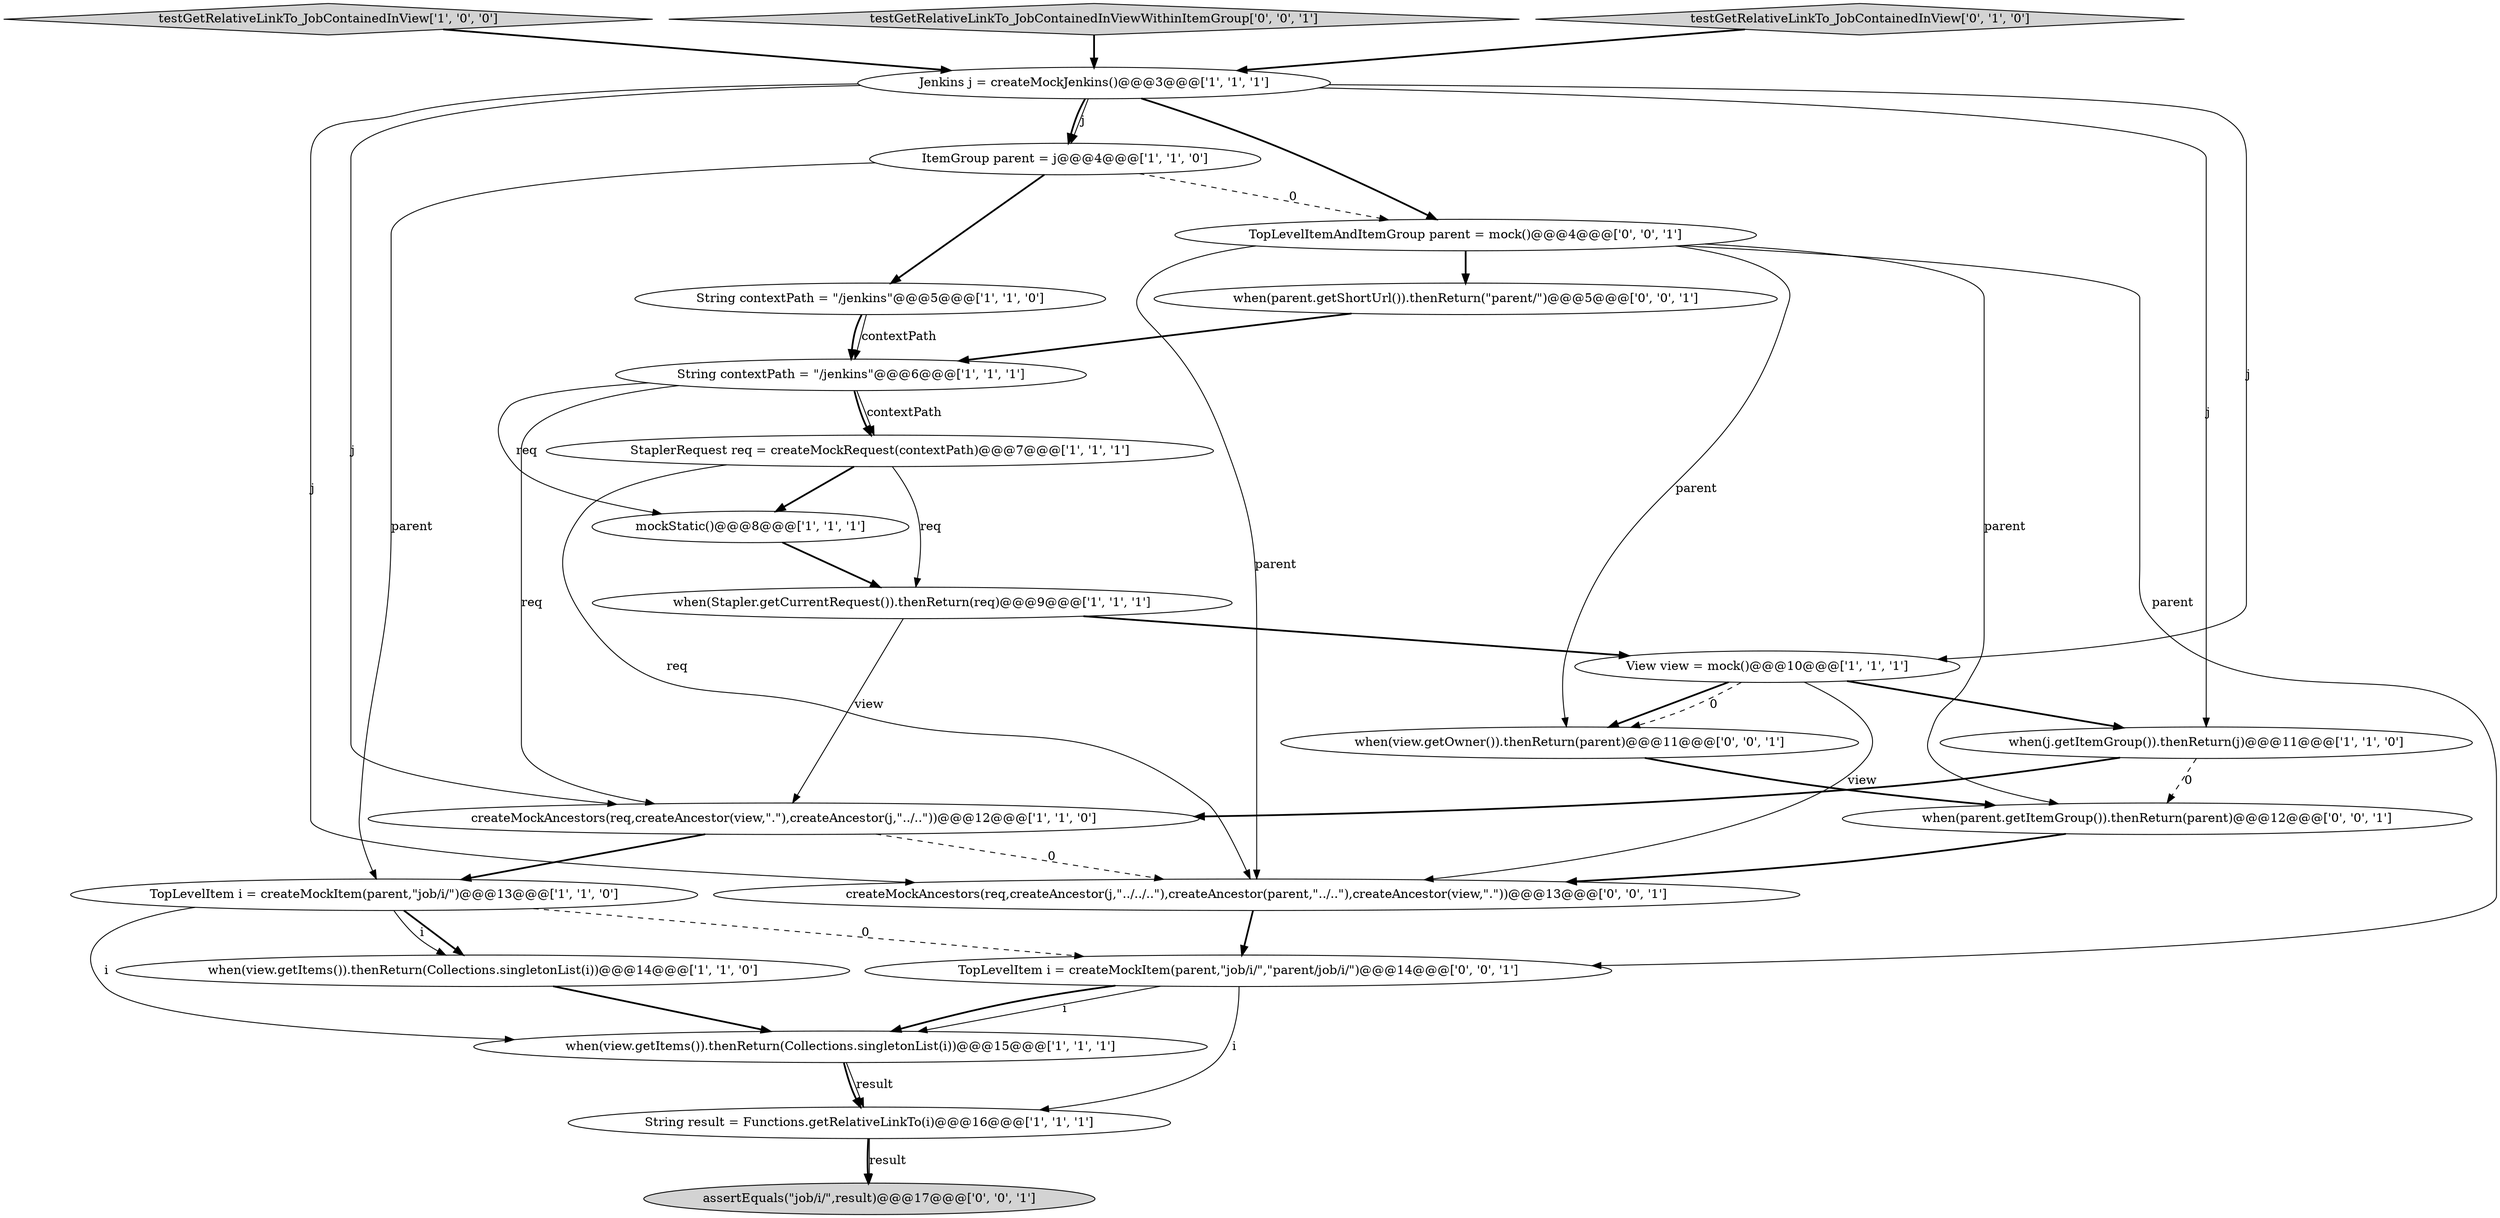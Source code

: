 digraph {
20 [style = filled, label = "when(view.getOwner()).thenReturn(parent)@@@11@@@['0', '0', '1']", fillcolor = white, shape = ellipse image = "AAA0AAABBB3BBB"];
21 [style = filled, label = "createMockAncestors(req,createAncestor(j,\"../../..\"),createAncestor(parent,\"../..\"),createAncestor(view,\".\"))@@@13@@@['0', '0', '1']", fillcolor = white, shape = ellipse image = "AAA0AAABBB3BBB"];
11 [style = filled, label = "String result = Functions.getRelativeLinkTo(i)@@@16@@@['1', '1', '1']", fillcolor = white, shape = ellipse image = "AAA0AAABBB1BBB"];
22 [style = filled, label = "TopLevelItem i = createMockItem(parent,\"job/i/\",\"parent/job/i/\")@@@14@@@['0', '0', '1']", fillcolor = white, shape = ellipse image = "AAA0AAABBB3BBB"];
6 [style = filled, label = "testGetRelativeLinkTo_JobContainedInView['1', '0', '0']", fillcolor = lightgray, shape = diamond image = "AAA0AAABBB1BBB"];
23 [style = filled, label = "when(parent.getItemGroup()).thenReturn(parent)@@@12@@@['0', '0', '1']", fillcolor = white, shape = ellipse image = "AAA0AAABBB3BBB"];
8 [style = filled, label = "TopLevelItem i = createMockItem(parent,\"job/i/\")@@@13@@@['1', '1', '0']", fillcolor = white, shape = ellipse image = "AAA0AAABBB1BBB"];
17 [style = filled, label = "when(parent.getShortUrl()).thenReturn(\"parent/\")@@@5@@@['0', '0', '1']", fillcolor = white, shape = ellipse image = "AAA0AAABBB3BBB"];
19 [style = filled, label = "testGetRelativeLinkTo_JobContainedInViewWithinItemGroup['0', '0', '1']", fillcolor = lightgray, shape = diamond image = "AAA0AAABBB3BBB"];
5 [style = filled, label = "when(view.getItems()).thenReturn(Collections.singletonList(i))@@@15@@@['1', '1', '1']", fillcolor = white, shape = ellipse image = "AAA0AAABBB1BBB"];
0 [style = filled, label = "StaplerRequest req = createMockRequest(contextPath)@@@7@@@['1', '1', '1']", fillcolor = white, shape = ellipse image = "AAA0AAABBB1BBB"];
2 [style = filled, label = "when(view.getItems()).thenReturn(Collections.singletonList(i))@@@14@@@['1', '1', '0']", fillcolor = white, shape = ellipse image = "AAA0AAABBB1BBB"];
3 [style = filled, label = "createMockAncestors(req,createAncestor(view,\".\"),createAncestor(j,\"../..\"))@@@12@@@['1', '1', '0']", fillcolor = white, shape = ellipse image = "AAA0AAABBB1BBB"];
16 [style = filled, label = "assertEquals(\"job/i/\",result)@@@17@@@['0', '0', '1']", fillcolor = lightgray, shape = ellipse image = "AAA0AAABBB3BBB"];
15 [style = filled, label = "testGetRelativeLinkTo_JobContainedInView['0', '1', '0']", fillcolor = lightgray, shape = diamond image = "AAA0AAABBB2BBB"];
4 [style = filled, label = "ItemGroup parent = j@@@4@@@['1', '1', '0']", fillcolor = white, shape = ellipse image = "AAA0AAABBB1BBB"];
18 [style = filled, label = "TopLevelItemAndItemGroup parent = mock()@@@4@@@['0', '0', '1']", fillcolor = white, shape = ellipse image = "AAA0AAABBB3BBB"];
13 [style = filled, label = "String contextPath = \"/jenkins\"@@@6@@@['1', '1', '1']", fillcolor = white, shape = ellipse image = "AAA0AAABBB1BBB"];
7 [style = filled, label = "when(Stapler.getCurrentRequest()).thenReturn(req)@@@9@@@['1', '1', '1']", fillcolor = white, shape = ellipse image = "AAA0AAABBB1BBB"];
14 [style = filled, label = "mockStatic()@@@8@@@['1', '1', '1']", fillcolor = white, shape = ellipse image = "AAA0AAABBB1BBB"];
9 [style = filled, label = "String contextPath = \"/jenkins\"@@@5@@@['1', '1', '0']", fillcolor = white, shape = ellipse image = "AAA0AAABBB1BBB"];
10 [style = filled, label = "when(j.getItemGroup()).thenReturn(j)@@@11@@@['1', '1', '0']", fillcolor = white, shape = ellipse image = "AAA0AAABBB1BBB"];
1 [style = filled, label = "View view = mock()@@@10@@@['1', '1', '1']", fillcolor = white, shape = ellipse image = "AAA0AAABBB1BBB"];
12 [style = filled, label = "Jenkins j = createMockJenkins()@@@3@@@['1', '1', '1']", fillcolor = white, shape = ellipse image = "AAA0AAABBB1BBB"];
4->9 [style = bold, label=""];
11->16 [style = bold, label=""];
4->18 [style = dashed, label="0"];
2->5 [style = bold, label=""];
7->1 [style = bold, label=""];
19->12 [style = bold, label=""];
3->21 [style = dashed, label="0"];
1->21 [style = solid, label="view"];
13->14 [style = solid, label="req"];
18->17 [style = bold, label=""];
1->20 [style = bold, label=""];
10->3 [style = bold, label=""];
23->21 [style = bold, label=""];
13->3 [style = solid, label="req"];
18->22 [style = solid, label="parent"];
12->4 [style = solid, label="j"];
22->5 [style = solid, label="i"];
22->5 [style = bold, label=""];
12->21 [style = solid, label="j"];
14->7 [style = bold, label=""];
1->20 [style = dashed, label="0"];
8->22 [style = dashed, label="0"];
0->14 [style = bold, label=""];
20->23 [style = bold, label=""];
12->3 [style = solid, label="j"];
12->4 [style = bold, label=""];
9->13 [style = solid, label="contextPath"];
11->16 [style = solid, label="result"];
8->2 [style = bold, label=""];
0->21 [style = solid, label="req"];
8->5 [style = solid, label="i"];
7->3 [style = solid, label="view"];
18->23 [style = solid, label="parent"];
18->20 [style = solid, label="parent"];
3->8 [style = bold, label=""];
21->22 [style = bold, label=""];
13->0 [style = solid, label="contextPath"];
12->18 [style = bold, label=""];
12->1 [style = solid, label="j"];
4->8 [style = solid, label="parent"];
22->11 [style = solid, label="i"];
0->7 [style = solid, label="req"];
12->10 [style = solid, label="j"];
5->11 [style = bold, label=""];
15->12 [style = bold, label=""];
5->11 [style = solid, label="result"];
17->13 [style = bold, label=""];
18->21 [style = solid, label="parent"];
1->10 [style = bold, label=""];
10->23 [style = dashed, label="0"];
8->2 [style = solid, label="i"];
13->0 [style = bold, label=""];
9->13 [style = bold, label=""];
6->12 [style = bold, label=""];
}
